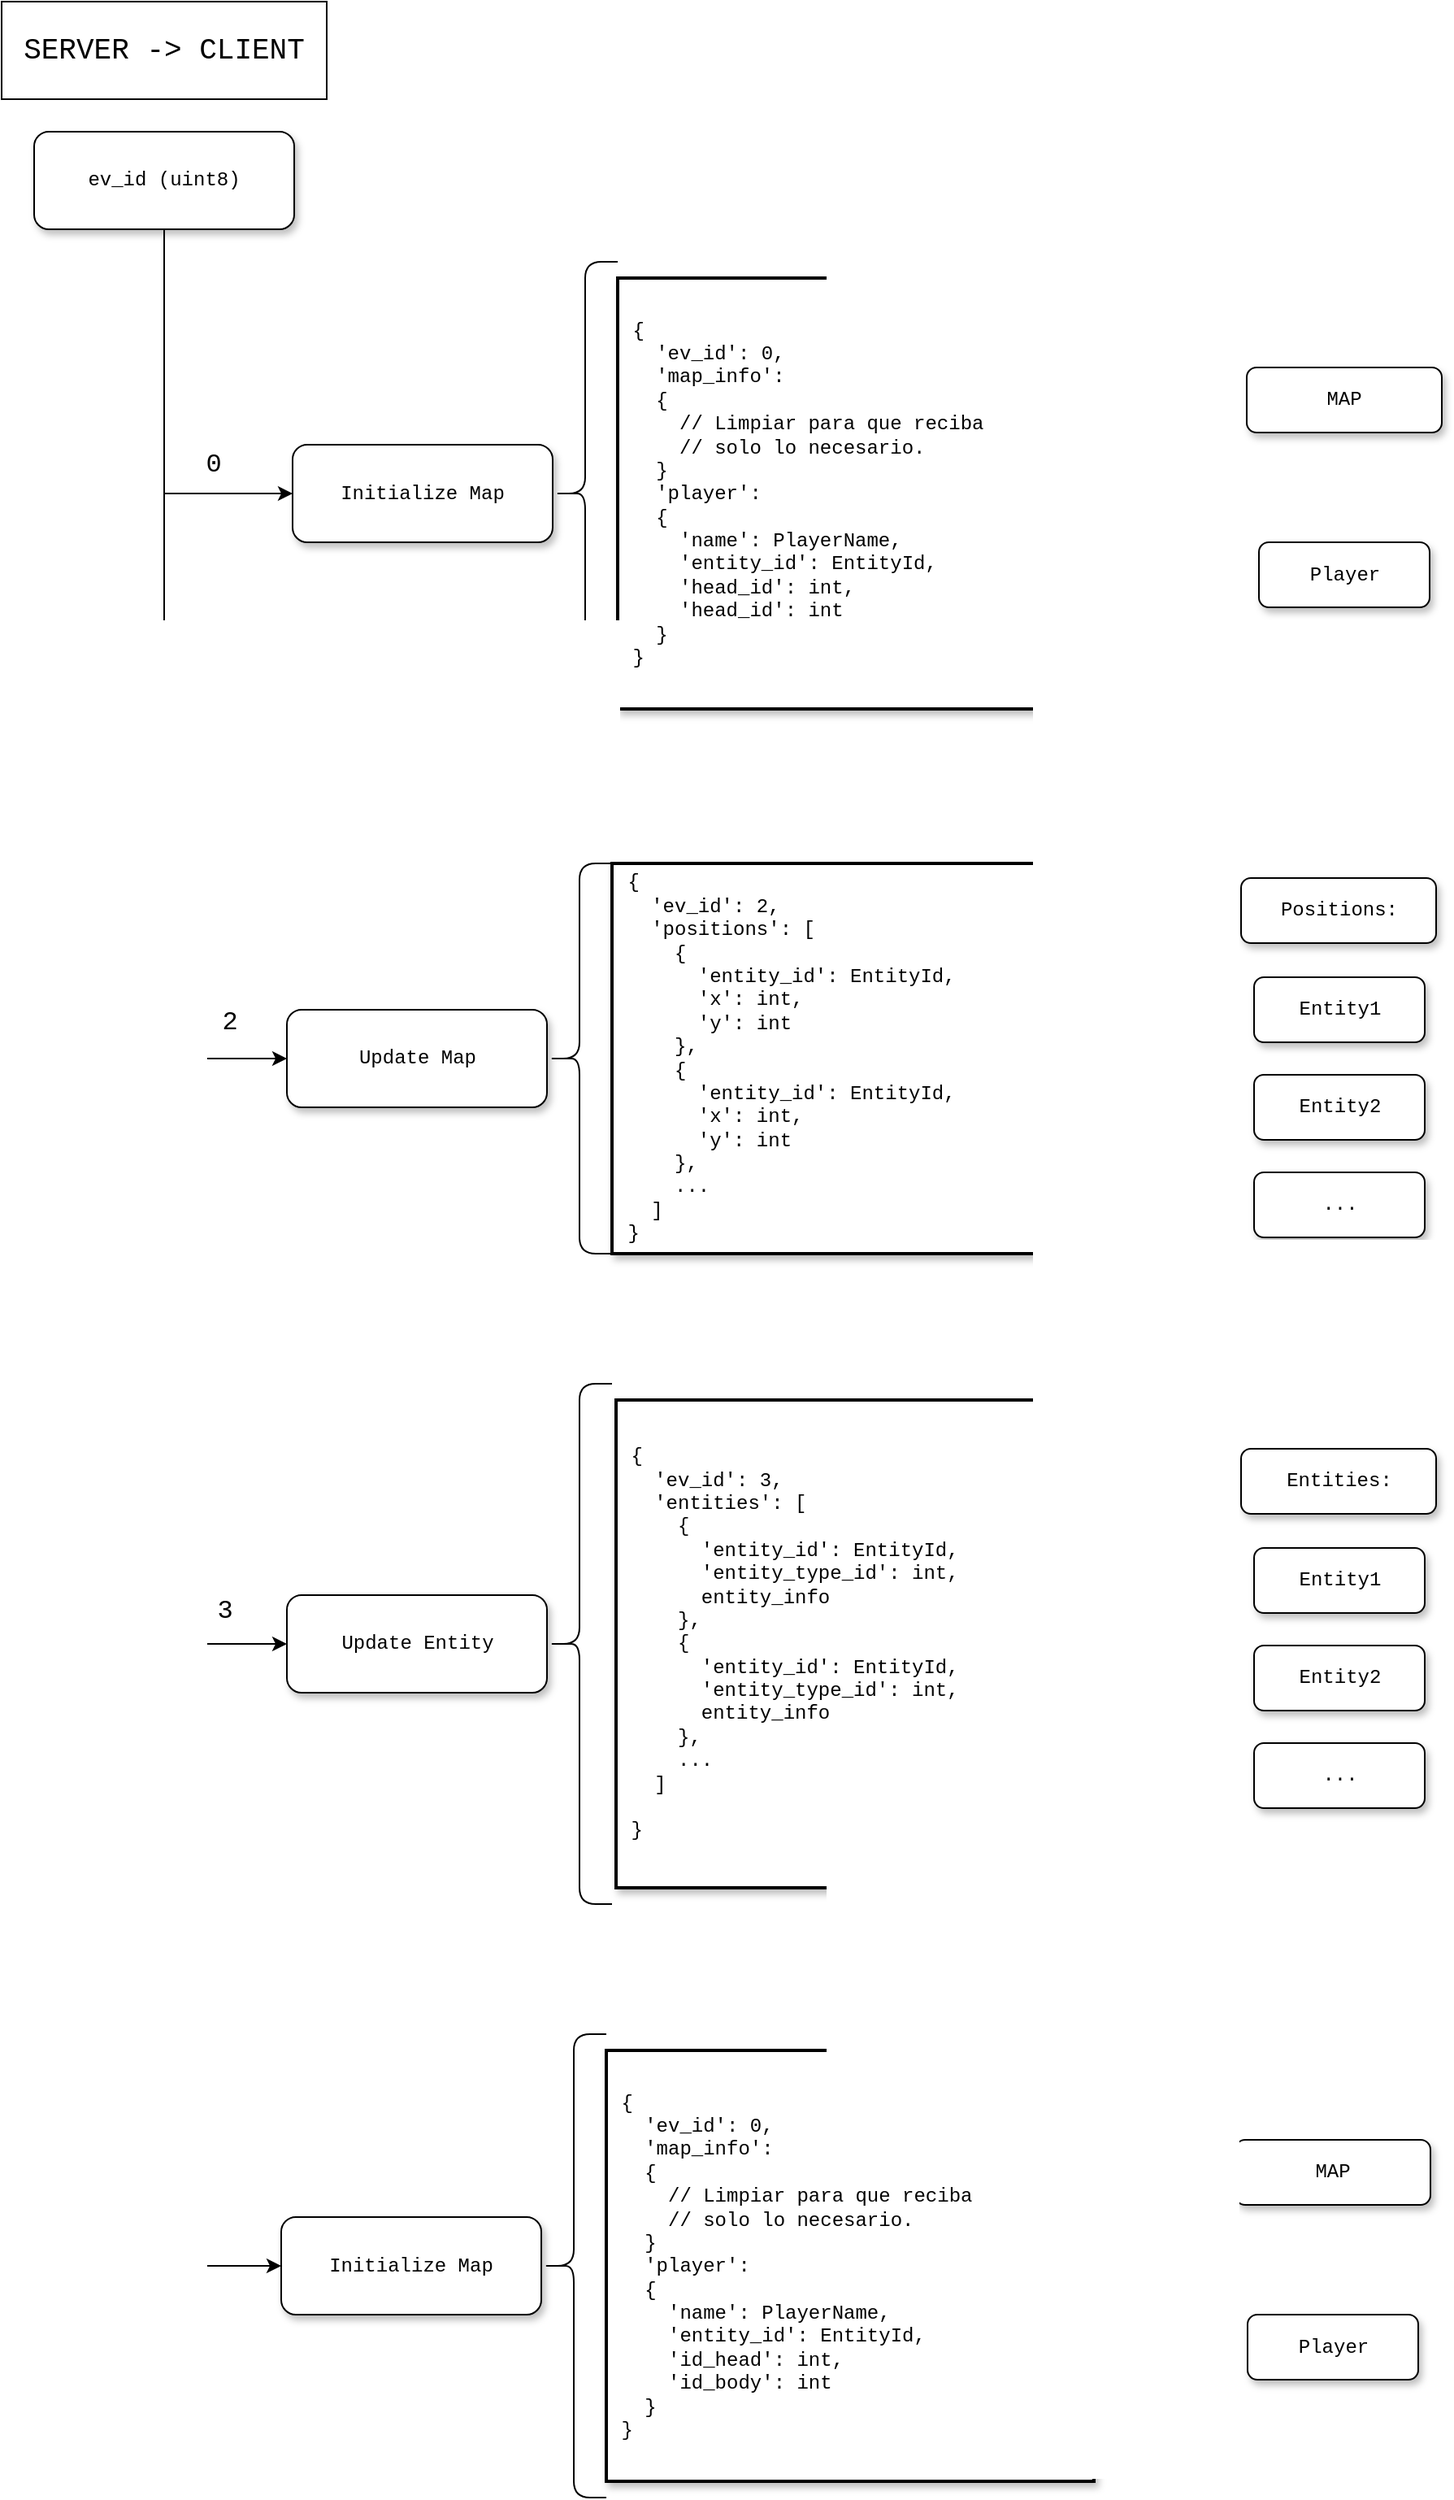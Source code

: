 <mxfile compressed="false" version="13.3.0" type="device" pages="3">
  <diagram name="Server -&gt; Client json" id="10a91c8b-09ff-31b1-d368-03940ed4cc9e">
    <mxGraphModel dx="1832" dy="830" grid="1" gridSize="10" guides="1" tooltips="1" connect="1" arrows="1" fold="1" page="0" pageScale="1" pageWidth="1100" pageHeight="850" background="#ffffff" math="0" shadow="0">
      <root>
        <mxCell id="0" />
        <mxCell id="1" parent="0" />
        <mxCell id="KYtK_DQJ-3bmVetdKUFA-22" value="Positions:" style="whiteSpace=wrap;html=1;rounded=1;shadow=1;labelBackgroundColor=none;strokeWidth=1;fontFamily=Courier New;fontSize=12;align=center;" parent="1" vertex="1">
          <mxGeometry x="782.5" y="559" width="120" height="40" as="geometry" />
        </mxCell>
        <mxCell id="KYtK_DQJ-3bmVetdKUFA-23" value="Entity1" style="whiteSpace=wrap;html=1;rounded=1;shadow=1;labelBackgroundColor=none;strokeWidth=1;fontFamily=Courier New;fontSize=12;align=center;" parent="1" vertex="1">
          <mxGeometry x="790.5" y="620" width="105" height="40" as="geometry" />
        </mxCell>
        <mxCell id="KYtK_DQJ-3bmVetdKUFA-25" value="Entity2" style="whiteSpace=wrap;html=1;rounded=1;shadow=1;labelBackgroundColor=none;strokeWidth=1;fontFamily=Courier New;fontSize=12;align=center;" parent="1" vertex="1">
          <mxGeometry x="790.5" y="680" width="105" height="40" as="geometry" />
        </mxCell>
        <mxCell id="KYtK_DQJ-3bmVetdKUFA-101" value="&amp;nbsp;{&lt;br&gt;&amp;nbsp; &amp;nbsp;&#39;ev_id&#39;: 0,&lt;br&gt;&amp;nbsp; &amp;nbsp;&#39;map_info&#39;: &lt;br&gt;&amp;nbsp; &amp;nbsp;{&lt;br&gt;&amp;nbsp; &amp;nbsp; &amp;nbsp;// Limpiar para que reciba&lt;br&gt;&amp;nbsp; &amp;nbsp; &amp;nbsp;// solo lo necesario.&lt;br&gt;&amp;nbsp; &amp;nbsp;}&lt;br&gt;&amp;nbsp; &amp;nbsp;&#39;player&#39;:&lt;br&gt;&amp;nbsp; &amp;nbsp;{&lt;br&gt;&amp;nbsp; &amp;nbsp; &amp;nbsp;&#39;name&#39;: PlayerName,&lt;div&gt;&amp;nbsp; &amp;nbsp; &amp;nbsp;&#39;entity_id&#39;: EntityId,&lt;/div&gt;&lt;div&gt;&amp;nbsp; &amp;nbsp; &amp;nbsp;&#39;head_id&#39;: int,&lt;br&gt;&lt;/div&gt;&lt;div&gt;&amp;nbsp; &amp;nbsp; &amp;nbsp;&#39;head_id&#39;: int&lt;/div&gt;&amp;nbsp; &amp;nbsp;}&lt;br&gt;&amp;nbsp;}" style="whiteSpace=wrap;html=1;rounded=0;shadow=1;labelBackgroundColor=none;strokeWidth=2;fontFamily=Courier New;fontSize=12;align=left;" parent="1" vertex="1">
          <mxGeometry x="399" y="190" width="300" height="265" as="geometry" />
        </mxCell>
        <mxCell id="KYtK_DQJ-3bmVetdKUFA-3" style="edgeStyle=orthogonalEdgeStyle;rounded=0;orthogonalLoop=1;jettySize=auto;html=1;exitX=0.5;exitY=1;exitDx=0;exitDy=0;entryX=0;entryY=0.5;entryDx=0;entryDy=0;fontFamily=Courier New;fontSize=16;" parent="1" source="62893188c0fa7362-1" target="62893188c0fa7362-3" edge="1">
          <mxGeometry relative="1" as="geometry" />
        </mxCell>
        <mxCell id="KYtK_DQJ-3bmVetdKUFA-4" value="2" style="edgeLabel;html=1;align=center;verticalAlign=middle;resizable=0;points=[];fontSize=16;fontFamily=Courier New;rotation=0;" parent="KYtK_DQJ-3bmVetdKUFA-3" vertex="1" connectable="0">
          <mxGeometry x="0.707" y="2" relative="1" as="geometry">
            <mxPoint x="38" y="-11.76" as="offset" />
          </mxGeometry>
        </mxCell>
        <mxCell id="KYtK_DQJ-3bmVetdKUFA-5" style="edgeStyle=orthogonalEdgeStyle;rounded=0;orthogonalLoop=1;jettySize=auto;html=1;exitX=0.5;exitY=1;exitDx=0;exitDy=0;entryX=0;entryY=0.5;entryDx=0;entryDy=0;fontFamily=Courier New;fontSize=16;" parent="1" source="62893188c0fa7362-1" target="62893188c0fa7362-2" edge="1">
          <mxGeometry relative="1" as="geometry" />
        </mxCell>
        <mxCell id="KYtK_DQJ-3bmVetdKUFA-10" value="0" style="edgeLabel;html=1;align=center;verticalAlign=middle;resizable=0;points=[];fontSize=16;fontFamily=Courier New;" parent="KYtK_DQJ-3bmVetdKUFA-5" vertex="1" connectable="0">
          <mxGeometry x="0.694" y="-2" relative="1" as="geometry">
            <mxPoint x="-12.5" y="-19.5" as="offset" />
          </mxGeometry>
        </mxCell>
        <mxCell id="KYtK_DQJ-3bmVetdKUFA-117" style="edgeStyle=orthogonalEdgeStyle;rounded=0;orthogonalLoop=1;jettySize=auto;html=1;exitX=0.5;exitY=1;exitDx=0;exitDy=0;entryX=0;entryY=0.5;entryDx=0;entryDy=0;fontFamily=Courier New;fontSize=16;" parent="1" source="62893188c0fa7362-1" target="KYtK_DQJ-3bmVetdKUFA-106" edge="1">
          <mxGeometry relative="1" as="geometry" />
        </mxCell>
        <mxCell id="KYtK_DQJ-3bmVetdKUFA-119" value="3" style="edgeLabel;html=1;align=center;verticalAlign=middle;resizable=0;points=[];fontSize=16;fontFamily=Courier New;" parent="KYtK_DQJ-3bmVetdKUFA-117" vertex="1" connectable="0">
          <mxGeometry x="0.949" y="3" relative="1" as="geometry">
            <mxPoint x="-14.59" y="-17.02" as="offset" />
          </mxGeometry>
        </mxCell>
        <mxCell id="ztgEFwi9wh5hzIJzFLKn-1" style="edgeStyle=orthogonalEdgeStyle;rounded=0;orthogonalLoop=1;jettySize=auto;html=1;entryX=0;entryY=0.5;entryDx=0;entryDy=0;" edge="1" parent="1" source="62893188c0fa7362-1" target="ztgEFwi9wh5hzIJzFLKn-3">
          <mxGeometry relative="1" as="geometry">
            <mxPoint x="130" y="1340" as="targetPoint" />
          </mxGeometry>
        </mxCell>
        <mxCell id="62893188c0fa7362-1" value="ev_id (uint8)" style="whiteSpace=wrap;html=1;rounded=1;shadow=1;labelBackgroundColor=none;strokeWidth=1;fontFamily=Courier New;fontSize=12;align=center;" parent="1" vertex="1">
          <mxGeometry x="40" y="100" width="160" height="60" as="geometry" />
        </mxCell>
        <mxCell id="62893188c0fa7362-2" value="&lt;span&gt;Initialize Map&lt;/span&gt;" style="whiteSpace=wrap;html=1;rounded=1;shadow=1;labelBackgroundColor=none;strokeWidth=1;fontFamily=Courier New;fontSize=12;align=center;" parent="1" vertex="1">
          <mxGeometry x="199" y="292.5" width="160" height="60" as="geometry" />
        </mxCell>
        <mxCell id="62893188c0fa7362-3" value="&lt;span&gt;Update Map&lt;/span&gt;" style="whiteSpace=wrap;html=1;rounded=1;shadow=1;labelBackgroundColor=none;strokeWidth=1;fontFamily=Courier New;fontSize=12;align=center;" parent="1" vertex="1">
          <mxGeometry x="195.5" y="640" width="160" height="60" as="geometry" />
        </mxCell>
        <mxCell id="KYtK_DQJ-3bmVetdKUFA-11" value="" style="shape=curlyBracket;whiteSpace=wrap;html=1;rounded=1;fontFamily=Courier New;fontSize=16;rotation=0;" parent="1" vertex="1">
          <mxGeometry x="359" y="180" width="40" height="285" as="geometry" />
        </mxCell>
        <mxCell id="KYtK_DQJ-3bmVetdKUFA-20" value="&lt;span&gt;MAP&lt;/span&gt;" style="whiteSpace=wrap;html=1;rounded=1;shadow=1;labelBackgroundColor=none;strokeWidth=1;fontFamily=Courier New;fontSize=12;align=center;" parent="1" vertex="1">
          <mxGeometry x="786" y="245" width="120" height="40" as="geometry" />
        </mxCell>
        <mxCell id="KYtK_DQJ-3bmVetdKUFA-26" value="..." style="whiteSpace=wrap;html=1;rounded=1;shadow=1;labelBackgroundColor=none;strokeWidth=1;fontFamily=Courier New;fontSize=12;align=center;" parent="1" vertex="1">
          <mxGeometry x="790.5" y="740" width="105" height="40" as="geometry" />
        </mxCell>
        <mxCell id="KYtK_DQJ-3bmVetdKUFA-50" value="&lt;font style=&quot;font-size: 18px&quot;&gt;SERVER -&amp;gt; CLIENT&lt;/font&gt;" style="rounded=0;whiteSpace=wrap;html=1;fontFamily=Courier New;fontSize=16;align=center;" parent="1" vertex="1">
          <mxGeometry x="20" y="20" width="200" height="60" as="geometry" />
        </mxCell>
        <mxCell id="KYtK_DQJ-3bmVetdKUFA-52" value="" style="shape=curlyBracket;whiteSpace=wrap;html=1;rounded=1;fontFamily=Courier New;fontSize=16;rotation=0;" parent="1" vertex="1">
          <mxGeometry x="355.5" y="550" width="40" height="240" as="geometry" />
        </mxCell>
        <mxCell id="KYtK_DQJ-3bmVetdKUFA-106" value="&lt;span&gt;Update Entity&lt;/span&gt;" style="whiteSpace=wrap;html=1;rounded=1;shadow=1;labelBackgroundColor=none;strokeWidth=1;fontFamily=Courier New;fontSize=12;align=center;" parent="1" vertex="1">
          <mxGeometry x="195.5" y="1000" width="160" height="60" as="geometry" />
        </mxCell>
        <mxCell id="KYtK_DQJ-3bmVetdKUFA-107" value="" style="shape=curlyBracket;whiteSpace=wrap;html=1;rounded=1;fontFamily=Courier New;fontSize=16;rotation=0;" parent="1" vertex="1">
          <mxGeometry x="355.5" y="870" width="40" height="320" as="geometry" />
        </mxCell>
        <mxCell id="seSkTMLVDcw1oMtLU19R-11" value="Player" style="whiteSpace=wrap;html=1;rounded=1;shadow=1;labelBackgroundColor=none;strokeWidth=1;fontFamily=Courier New;fontSize=12;align=center;" parent="1" vertex="1">
          <mxGeometry x="793.5" y="352.5" width="105" height="40" as="geometry" />
        </mxCell>
        <mxCell id="seSkTMLVDcw1oMtLU19R-18" value="&amp;nbsp;{&lt;br&gt;&amp;nbsp; &amp;nbsp;&#39;ev_id&#39;: 2,&lt;br&gt;&amp;nbsp; &amp;nbsp;&#39;positions&#39;: [&lt;br&gt;&amp;nbsp; &amp;nbsp; &amp;nbsp;{&lt;br&gt;&amp;nbsp; &amp;nbsp; &amp;nbsp; &amp;nbsp;&#39;entity_id&#39;: EntityId,&lt;br&gt;&amp;nbsp; &amp;nbsp; &amp;nbsp; &amp;nbsp;&#39;x&#39;: int,&lt;br&gt;&amp;nbsp; &amp;nbsp; &amp;nbsp; &amp;nbsp;&#39;y&#39;: int&lt;br&gt;&amp;nbsp; &amp;nbsp; &amp;nbsp;},&lt;br&gt;&amp;nbsp; &amp;nbsp; &amp;nbsp;{&lt;br&gt;&amp;nbsp; &amp;nbsp; &amp;nbsp; &amp;nbsp;&#39;entity_id&#39;: EntityId,&lt;br&gt;&amp;nbsp; &amp;nbsp; &amp;nbsp; &amp;nbsp;&#39;x&#39;: int,&lt;br&gt;&amp;nbsp; &amp;nbsp; &amp;nbsp; &amp;nbsp;&#39;y&#39;: int&lt;br&gt;&amp;nbsp; &amp;nbsp; &amp;nbsp;},&lt;br&gt;&amp;nbsp; &amp;nbsp; &amp;nbsp;...&lt;br&gt;&amp;nbsp; &amp;nbsp;]&lt;br&gt;&amp;nbsp;}" style="whiteSpace=wrap;html=1;rounded=0;shadow=1;labelBackgroundColor=none;strokeWidth=2;fontFamily=Courier New;fontSize=12;align=left;" parent="1" vertex="1">
          <mxGeometry x="395.5" y="550" width="300" height="240" as="geometry" />
        </mxCell>
        <mxCell id="seSkTMLVDcw1oMtLU19R-22" value="&amp;nbsp;{&lt;br&gt;&amp;nbsp; &amp;nbsp;&#39;ev_id&#39;: 3,&lt;br&gt;&amp;nbsp; &amp;nbsp;&#39;entities&#39;: [&lt;br&gt;&amp;nbsp; &amp;nbsp; &amp;nbsp;{&lt;br&gt;&amp;nbsp; &amp;nbsp; &amp;nbsp; &amp;nbsp;&#39;entity_id&#39;: EntityId,&lt;br&gt;&amp;nbsp; &amp;nbsp; &amp;nbsp; &amp;nbsp;&#39;entity_type_id&#39;: int,&lt;br&gt;&amp;nbsp; &amp;nbsp; &amp;nbsp; &amp;nbsp;entity_info&lt;br&gt;&amp;nbsp; &amp;nbsp; &amp;nbsp;},&lt;br&gt;&amp;nbsp; &amp;nbsp; &amp;nbsp;{&lt;br&gt;&amp;nbsp; &amp;nbsp; &amp;nbsp; &amp;nbsp;&#39;entity_id&#39;: EntityId,&lt;br&gt;&amp;nbsp; &amp;nbsp; &amp;nbsp; &amp;nbsp;&#39;entity_type_id&#39;: int,&lt;br&gt;&amp;nbsp; &amp;nbsp; &amp;nbsp; &amp;nbsp;entity_info&lt;br&gt;&amp;nbsp; &amp;nbsp; &amp;nbsp;},&lt;br&gt;&amp;nbsp; &amp;nbsp; &amp;nbsp;...&lt;br&gt;&amp;nbsp; &amp;nbsp;]&lt;br&gt;&amp;nbsp;&lt;br&gt;&amp;nbsp;}" style="whiteSpace=wrap;html=1;rounded=0;shadow=1;labelBackgroundColor=none;strokeWidth=2;fontFamily=Courier New;fontSize=12;align=left;" parent="1" vertex="1">
          <mxGeometry x="398" y="880" width="300" height="300" as="geometry" />
        </mxCell>
        <mxCell id="seSkTMLVDcw1oMtLU19R-24" value="Entities:" style="whiteSpace=wrap;html=1;rounded=1;shadow=1;labelBackgroundColor=none;strokeWidth=1;fontFamily=Courier New;fontSize=12;align=center;" parent="1" vertex="1">
          <mxGeometry x="782.5" y="910" width="120" height="40" as="geometry" />
        </mxCell>
        <mxCell id="seSkTMLVDcw1oMtLU19R-25" value="Entity1" style="whiteSpace=wrap;html=1;rounded=1;shadow=1;labelBackgroundColor=none;strokeWidth=1;fontFamily=Courier New;fontSize=12;align=center;" parent="1" vertex="1">
          <mxGeometry x="790.5" y="971" width="105" height="40" as="geometry" />
        </mxCell>
        <mxCell id="seSkTMLVDcw1oMtLU19R-26" value="Entity2" style="whiteSpace=wrap;html=1;rounded=1;shadow=1;labelBackgroundColor=none;strokeWidth=1;fontFamily=Courier New;fontSize=12;align=center;" parent="1" vertex="1">
          <mxGeometry x="790.5" y="1031" width="105" height="40" as="geometry" />
        </mxCell>
        <mxCell id="seSkTMLVDcw1oMtLU19R-27" value="..." style="whiteSpace=wrap;html=1;rounded=1;shadow=1;labelBackgroundColor=none;strokeWidth=1;fontFamily=Courier New;fontSize=12;align=center;" parent="1" vertex="1">
          <mxGeometry x="790.5" y="1091" width="105" height="40" as="geometry" />
        </mxCell>
        <mxCell id="ztgEFwi9wh5hzIJzFLKn-2" value="&amp;nbsp;{&lt;br&gt;&amp;nbsp; &amp;nbsp;&#39;ev_id&#39;: 0,&lt;br&gt;&amp;nbsp; &amp;nbsp;&#39;map_info&#39;: &lt;br&gt;&amp;nbsp; &amp;nbsp;{&lt;br&gt;&amp;nbsp; &amp;nbsp; &amp;nbsp;// Limpiar para que reciba&lt;br&gt;&amp;nbsp; &amp;nbsp; &amp;nbsp;// solo lo necesario.&lt;br&gt;&amp;nbsp; &amp;nbsp;}&lt;br&gt;&amp;nbsp; &amp;nbsp;&#39;player&#39;:&lt;br&gt;&amp;nbsp; &amp;nbsp;{&lt;br&gt;&amp;nbsp; &amp;nbsp; &amp;nbsp;&#39;name&#39;: PlayerName,&lt;div&gt;&amp;nbsp; &amp;nbsp; &amp;nbsp;&#39;entity_id&#39;: EntityId,&lt;/div&gt;&lt;div&gt;&amp;nbsp; &amp;nbsp; &amp;nbsp;&#39;id_head&#39;: int,&lt;br&gt;&lt;/div&gt;&lt;div&gt;&amp;nbsp; &amp;nbsp; &amp;nbsp;&#39;id_body&#39;: int&lt;/div&gt;&amp;nbsp; &amp;nbsp;}&lt;br&gt;&amp;nbsp;}" style="whiteSpace=wrap;html=1;rounded=0;shadow=1;labelBackgroundColor=none;strokeWidth=2;fontFamily=Courier New;fontSize=12;align=left;" vertex="1" parent="1">
          <mxGeometry x="392" y="1280" width="300" height="265" as="geometry" />
        </mxCell>
        <mxCell id="ztgEFwi9wh5hzIJzFLKn-3" value="&lt;span&gt;Initialize Map&lt;/span&gt;" style="whiteSpace=wrap;html=1;rounded=1;shadow=1;labelBackgroundColor=none;strokeWidth=1;fontFamily=Courier New;fontSize=12;align=center;" vertex="1" parent="1">
          <mxGeometry x="192" y="1382.5" width="160" height="60" as="geometry" />
        </mxCell>
        <mxCell id="ztgEFwi9wh5hzIJzFLKn-4" value="" style="shape=curlyBracket;whiteSpace=wrap;html=1;rounded=1;fontFamily=Courier New;fontSize=16;rotation=0;" vertex="1" parent="1">
          <mxGeometry x="352" y="1270" width="40" height="285" as="geometry" />
        </mxCell>
        <mxCell id="ztgEFwi9wh5hzIJzFLKn-5" value="&lt;span&gt;MAP&lt;/span&gt;" style="whiteSpace=wrap;html=1;rounded=1;shadow=1;labelBackgroundColor=none;strokeWidth=1;fontFamily=Courier New;fontSize=12;align=center;" vertex="1" parent="1">
          <mxGeometry x="779" y="1335" width="120" height="40" as="geometry" />
        </mxCell>
        <mxCell id="ztgEFwi9wh5hzIJzFLKn-6" value="Player" style="whiteSpace=wrap;html=1;rounded=1;shadow=1;labelBackgroundColor=none;strokeWidth=1;fontFamily=Courier New;fontSize=12;align=center;" vertex="1" parent="1">
          <mxGeometry x="786.5" y="1442.5" width="105" height="40" as="geometry" />
        </mxCell>
      </root>
    </mxGraphModel>
  </diagram>
  <diagram id="DuVVOKHTS6CnTLzgB9to" name="Client -&gt; Server json">
    <mxGraphModel dx="1355" dy="976" grid="1" gridSize="10" guides="1" tooltips="1" connect="1" arrows="1" fold="1" page="0" pageScale="1" pageWidth="850" pageHeight="1100" background="none" math="0" shadow="0">
      <root>
        <mxCell id="_s7IfOFS6uS4sjVXHc8J-0" />
        <mxCell id="_s7IfOFS6uS4sjVXHc8J-1" parent="_s7IfOFS6uS4sjVXHc8J-0" />
        <mxCell id="8rJWjVu2OszqLLAVaxLL-0" value="{ &lt;br&gt;&amp;nbsp; &#39;ev_id&#39; : 4,&lt;br&gt;&amp;nbsp; &#39;cmd&#39; : string&lt;br&gt;}" style="whiteSpace=wrap;html=1;rounded=0;shadow=1;labelBackgroundColor=none;strokeWidth=2;fontFamily=Courier New;fontSize=12;align=left;" parent="_s7IfOFS6uS4sjVXHc8J-1" vertex="1">
          <mxGeometry x="1280" y="615" width="370" height="75" as="geometry" />
        </mxCell>
        <mxCell id="8rJWjVu2OszqLLAVaxLL-1" value="{ &lt;br&gt;&amp;nbsp; &#39;ev_id&#39; : 0,&lt;br&gt;&amp;nbsp; &#39;name&#39; : &quot;Hello World!&quot;,&lt;br&gt;&amp;nbsp; &#39;passwd&#39; : &quot;Nope&quot;&lt;br&gt;}" style="whiteSpace=wrap;html=1;rounded=0;shadow=1;labelBackgroundColor=none;strokeWidth=2;fontFamily=Courier New;fontSize=12;align=left;" parent="_s7IfOFS6uS4sjVXHc8J-1" vertex="1">
          <mxGeometry x="1280" y="270" width="370" height="85" as="geometry" />
        </mxCell>
        <mxCell id="8rJWjVu2OszqLLAVaxLL-2" style="edgeStyle=orthogonalEdgeStyle;rounded=0;orthogonalLoop=1;jettySize=auto;html=1;exitX=0.5;exitY=1;exitDx=0;exitDy=0;entryX=0;entryY=0.5;entryDx=0;entryDy=0;fontFamily=Courier New;fontSize=16;" parent="_s7IfOFS6uS4sjVXHc8J-1" source="8rJWjVu2OszqLLAVaxLL-6" target="8rJWjVu2OszqLLAVaxLL-8" edge="1">
          <mxGeometry relative="1" as="geometry" />
        </mxCell>
        <mxCell id="8rJWjVu2OszqLLAVaxLL-3" value="1" style="edgeLabel;html=1;align=center;verticalAlign=middle;resizable=0;points=[];fontSize=16;fontFamily=Courier New;" parent="8rJWjVu2OszqLLAVaxLL-2" vertex="1" connectable="0">
          <mxGeometry x="0.707" y="2" relative="1" as="geometry">
            <mxPoint x="38" y="-18.57" as="offset" />
          </mxGeometry>
        </mxCell>
        <mxCell id="8rJWjVu2OszqLLAVaxLL-4" style="edgeStyle=orthogonalEdgeStyle;rounded=0;orthogonalLoop=1;jettySize=auto;html=1;exitX=0.5;exitY=1;exitDx=0;exitDy=0;entryX=0;entryY=0.5;entryDx=0;entryDy=0;fontFamily=Courier New;fontSize=16;" parent="_s7IfOFS6uS4sjVXHc8J-1" source="8rJWjVu2OszqLLAVaxLL-6" target="8rJWjVu2OszqLLAVaxLL-7" edge="1">
          <mxGeometry relative="1" as="geometry" />
        </mxCell>
        <mxCell id="8rJWjVu2OszqLLAVaxLL-5" value="0" style="edgeLabel;html=1;align=center;verticalAlign=middle;resizable=0;points=[];fontSize=16;fontFamily=Courier New;" parent="8rJWjVu2OszqLLAVaxLL-4" vertex="1" connectable="0">
          <mxGeometry x="0.694" y="-2" relative="1" as="geometry">
            <mxPoint x="-4" y="-19.53" as="offset" />
          </mxGeometry>
        </mxCell>
        <mxCell id="8rJWjVu2OszqLLAVaxLL-6" value="ev_id (uint8)" style="whiteSpace=wrap;html=1;rounded=1;shadow=1;labelBackgroundColor=none;strokeWidth=1;fontFamily=Courier New;fontSize=12;align=center;" parent="_s7IfOFS6uS4sjVXHc8J-1" vertex="1">
          <mxGeometry x="915" y="110" width="170" height="60" as="geometry" />
        </mxCell>
        <mxCell id="8rJWjVu2OszqLLAVaxLL-7" value="&lt;span&gt;Connect&lt;/span&gt;" style="whiteSpace=wrap;html=1;rounded=1;shadow=1;labelBackgroundColor=none;strokeWidth=1;fontFamily=Courier New;fontSize=12;align=center;" parent="_s7IfOFS6uS4sjVXHc8J-1" vertex="1">
          <mxGeometry x="1080" y="282.5" width="160" height="60" as="geometry" />
        </mxCell>
        <mxCell id="8rJWjVu2OszqLLAVaxLL-8" value="Command" style="whiteSpace=wrap;html=1;rounded=1;shadow=1;labelBackgroundColor=none;strokeWidth=1;fontFamily=Courier New;fontSize=12;align=center;" parent="_s7IfOFS6uS4sjVXHc8J-1" vertex="1">
          <mxGeometry x="1080" y="620" width="160" height="60" as="geometry" />
        </mxCell>
        <mxCell id="8rJWjVu2OszqLLAVaxLL-9" value="" style="shape=curlyBracket;whiteSpace=wrap;html=1;rounded=1;fontFamily=Courier New;fontSize=16;rotation=0;" parent="_s7IfOFS6uS4sjVXHc8J-1" vertex="1">
          <mxGeometry x="1240" y="260" width="40" height="105" as="geometry" />
        </mxCell>
        <mxCell id="8rJWjVu2OszqLLAVaxLL-13" value="&lt;span style=&quot;font-size: 18px&quot;&gt;CLIENT -&amp;gt; SERVER&lt;/span&gt;" style="rounded=0;whiteSpace=wrap;html=1;fontFamily=Courier New;fontSize=16;align=center;" parent="_s7IfOFS6uS4sjVXHc8J-1" vertex="1">
          <mxGeometry x="900" y="30" width="200" height="60" as="geometry" />
        </mxCell>
        <mxCell id="8rJWjVu2OszqLLAVaxLL-14" value="" style="shape=curlyBracket;whiteSpace=wrap;html=1;rounded=1;fontFamily=Courier New;fontSize=16;rotation=0;" parent="_s7IfOFS6uS4sjVXHc8J-1" vertex="1">
          <mxGeometry x="1240" y="610" width="40" height="85" as="geometry" />
        </mxCell>
        <mxCell id="8rJWjVu2OszqLLAVaxLL-15" style="edgeStyle=orthogonalEdgeStyle;rounded=0;orthogonalLoop=1;jettySize=auto;html=1;exitX=1;exitY=0.5;exitDx=0;exitDy=0;entryX=0;entryY=0.5;entryDx=0;entryDy=0;fontFamily=Courier New;fontSize=16;" parent="_s7IfOFS6uS4sjVXHc8J-1" source="8rJWjVu2OszqLLAVaxLL-16" edge="1">
          <mxGeometry relative="1" as="geometry">
            <mxPoint x="1445" y="652.5" as="targetPoint" />
          </mxGeometry>
        </mxCell>
        <mxCell id="9_mrCvzZk_hu6NLlaEXw-0" value="{ &lt;br&gt;&amp;nbsp; &#39;ev_id&#39; : 2,&lt;br&gt;&amp;nbsp; &#39;action&#39; : START,&lt;br&gt;&amp;nbsp; &#39;direction&#39; : UP&lt;br&gt;}" style="whiteSpace=wrap;html=1;rounded=0;shadow=1;labelBackgroundColor=none;strokeWidth=2;fontFamily=Courier New;fontSize=12;align=left;" parent="_s7IfOFS6uS4sjVXHc8J-1" vertex="1">
          <mxGeometry x="1280" y="950" width="370" height="85" as="geometry" />
        </mxCell>
        <mxCell id="9_mrCvzZk_hu6NLlaEXw-1" value="2" style="edgeLabel;html=1;align=center;verticalAlign=middle;resizable=0;points=[];fontSize=16;fontFamily=Courier New;" parent="_s7IfOFS6uS4sjVXHc8J-1" vertex="1" connectable="0">
          <mxGeometry x="1050" y="979.997" as="geometry">
            <mxPoint x="-12" y="-6" as="offset" />
          </mxGeometry>
        </mxCell>
        <mxCell id="9_mrCvzZk_hu6NLlaEXw-2" value="Move" style="whiteSpace=wrap;html=1;rounded=1;shadow=1;labelBackgroundColor=none;strokeWidth=1;fontFamily=Courier New;fontSize=12;align=center;" parent="_s7IfOFS6uS4sjVXHc8J-1" vertex="1">
          <mxGeometry x="1080" y="960" width="160" height="60" as="geometry" />
        </mxCell>
        <mxCell id="9_mrCvzZk_hu6NLlaEXw-3" value="" style="shape=curlyBracket;whiteSpace=wrap;html=1;rounded=1;fontFamily=Courier New;fontSize=16;rotation=0;" parent="_s7IfOFS6uS4sjVXHc8J-1" vertex="1">
          <mxGeometry x="1240" y="940" width="40" height="105" as="geometry" />
        </mxCell>
        <mxCell id="9_mrCvzZk_hu6NLlaEXw-4" style="edgeStyle=orthogonalEdgeStyle;rounded=0;orthogonalLoop=1;jettySize=auto;html=1;exitX=1;exitY=0.5;exitDx=0;exitDy=0;entryX=0;entryY=0.5;entryDx=0;entryDy=0;fontFamily=Courier New;fontSize=16;" parent="_s7IfOFS6uS4sjVXHc8J-1" source="9_mrCvzZk_hu6NLlaEXw-5" edge="1">
          <mxGeometry relative="1" as="geometry">
            <mxPoint x="1445" y="992.5" as="targetPoint" />
          </mxGeometry>
        </mxCell>
        <mxCell id="9_mrCvzZk_hu6NLlaEXw-7" style="edgeStyle=orthogonalEdgeStyle;rounded=0;orthogonalLoop=1;jettySize=auto;html=1;exitX=0.5;exitY=1;exitDx=0;exitDy=0;entryX=0;entryY=0.5;entryDx=0;entryDy=0;fontFamily=Courier New;fontSize=16;" parent="_s7IfOFS6uS4sjVXHc8J-1" source="8rJWjVu2OszqLLAVaxLL-6" target="9_mrCvzZk_hu6NLlaEXw-2" edge="1">
          <mxGeometry relative="1" as="geometry">
            <mxPoint x="1010" y="180" as="sourcePoint" />
            <mxPoint x="1090" y="660" as="targetPoint" />
            <Array as="points">
              <mxPoint x="1000" y="990" />
            </Array>
          </mxGeometry>
        </mxCell>
      </root>
    </mxGraphModel>
  </diagram>
  <diagram id="oRo_z_dw-nL0XvEMk9dy" name="Network flow ">
    
    <mxGraphModel dx="2280" dy="8" grid="1" gridSize="10" guides="1" tooltips="1" connect="1" arrows="1" fold="1" page="0" pageScale="1" pageWidth="850" pageHeight="1100" background="#ffffff" math="0" shadow="0">
      
      <root>
        
        <mxCell id="OZjUQ0gGfMh4LwKYj09D-0" />
        
        <mxCell id="OZjUQ0gGfMh4LwKYj09D-1" parent="OZjUQ0gGfMh4LwKYj09D-0" />
        
        <mxCell id="OZjUQ0gGfMh4LwKYj09D-16" value="" style="ellipse;shape=umlControl;whiteSpace=wrap;html=1;strokeColor=#000000;fillColor=#ffffff;fontFamily=Courier New;" vertex="1" parent="OZjUQ0gGfMh4LwKYj09D-1">
          
          <mxGeometry x="1285" y="1802" width="120" height="138" as="geometry" />
          
        </mxCell>
        
        <mxCell id="OZjUQ0gGfMh4LwKYj09D-17" value="" style="ellipse;shape=umlControl;whiteSpace=wrap;html=1;strokeColor=#000000;fillColor=#ffffff;fontFamily=Courier New;" vertex="1" parent="OZjUQ0gGfMh4LwKYj09D-1">
          
          <mxGeometry x="1275" y="1822" width="120" height="138" as="geometry" />
          
        </mxCell>
        
        <mxCell id="mMupcujavIfd1Qa72NL4-7" style="edgeStyle=orthogonalEdgeStyle;rounded=0;comic=0;orthogonalLoop=1;jettySize=auto;html=1;entryX=0.563;entryY=0.13;entryDx=0;entryDy=0;entryPerimeter=0;startArrow=none;startFill=0;endArrow=classic;endFill=1;strokeWidth=1;fontFamily=Courier New;" edge="1" parent="OZjUQ0gGfMh4LwKYj09D-1" source="mMupcujavIfd1Qa72NL4-4" target="OZjUQ0gGfMh4LwKYj09D-16">
          
          <mxGeometry relative="1" as="geometry" />
          
        </mxCell>
        
        <mxCell id="mMupcujavIfd1Qa72NL4-6" style="edgeStyle=orthogonalEdgeStyle;rounded=0;comic=0;orthogonalLoop=1;jettySize=auto;html=1;entryX=0.567;entryY=0.13;entryDx=0;entryDy=0;entryPerimeter=0;startArrow=none;startFill=0;endArrow=classic;endFill=1;strokeWidth=1;fontFamily=Courier New;" edge="1" parent="OZjUQ0gGfMh4LwKYj09D-1" source="mMupcujavIfd1Qa72NL4-3" target="OZjUQ0gGfMh4LwKYj09D-17">
          
          <mxGeometry relative="1" as="geometry">
            
            <Array as="points">
              
              <mxPoint x="1343" y="1795" />
              
            </Array>
            
          </mxGeometry>
          
        </mxCell>
        
        <mxCell id="mMupcujavIfd1Qa72NL4-4" value="" style="rounded=0;whiteSpace=wrap;html=1;strokeColor=#000000;strokeWidth=1;fillColor=#ffffff;fontFamily=Courier New;" vertex="1" parent="OZjUQ0gGfMh4LwKYj09D-1">
          
          <mxGeometry x="1272.5" y="1660" width="160" height="80" as="geometry" />
          
        </mxCell>
        
        <mxCell id="mMupcujavIfd1Qa72NL4-3" value="" style="rounded=0;whiteSpace=wrap;html=1;strokeColor=#000000;strokeWidth=1;fillColor=#ffffff;fontFamily=Courier New;" vertex="1" parent="OZjUQ0gGfMh4LwKYj09D-1">
          
          <mxGeometry x="1262.5" y="1671" width="160" height="80" as="geometry" />
          
        </mxCell>
        
        <mxCell id="mMupcujavIfd1Qa72NL4-2" value="SocketManager" style="rounded=0;whiteSpace=wrap;html=1;strokeColor=#000000;strokeWidth=1;fillColor=#ffffff;fontFamily=Courier New;" vertex="1" parent="OZjUQ0gGfMh4LwKYj09D-1">
          
          <mxGeometry x="1250" y="1680" width="160" height="80" as="geometry" />
          
        </mxCell>
        
        <mxCell id="OZjUQ0gGfMh4LwKYj09D-2" value="" style="rounded=0;whiteSpace=wrap;html=1;fillColor=none;strokeColor=#FF8000;strokeWidth=3;" vertex="1" parent="OZjUQ0gGfMh4LwKYj09D-1">
          
          <mxGeometry x="1230" y="1280" width="1080" height="720" as="geometry" />
          
        </mxCell>
        
        <mxCell id="OZjUQ0gGfMh4LwKYj09D-3" value="" style="rounded=0;whiteSpace=wrap;html=1;fillColor=none;strokeColor=#000000;strokeWidth=2;" vertex="1" parent="OZjUQ0gGfMh4LwKYj09D-1">
          
          <mxGeometry x="1710" y="1320" width="560" height="640" as="geometry" />
          
        </mxCell>
        
        <mxCell id="OZjUQ0gGfMh4LwKYj09D-4" value="" style="ellipse;shape=umlControl;whiteSpace=wrap;html=1;strokeColor=#000000;fillColor=#ffffff;fontFamily=Courier New;perimeterSpacing=1;" vertex="1" parent="OZjUQ0gGfMh4LwKYj09D-1">
          
          <mxGeometry x="1780" y="1330" width="115" height="128" as="geometry" />
          
        </mxCell>
        
        <mxCell id="OZjUQ0gGfMh4LwKYj09D-5" value="" style="ellipse;shape=umlControl;whiteSpace=wrap;html=1;strokeColor=#000000;fillColor=#ffffff;fontFamily=Courier New;perimeterSpacing=1;" vertex="1" parent="OZjUQ0gGfMh4LwKYj09D-1">
          
          <mxGeometry x="1765" y="1350" width="115" height="127" as="geometry" />
          
        </mxCell>
        
        <mxCell id="OZjUQ0gGfMh4LwKYj09D-6" value="" style="ellipse;shape=umlControl;whiteSpace=wrap;html=1;strokeColor=#000000;fillColor=#ffffff;fontFamily=Courier New;" vertex="1" parent="OZjUQ0gGfMh4LwKYj09D-1">
          
          <mxGeometry x="1280" y="1302" width="120" height="118" as="geometry" />
          
        </mxCell>
        
        <mxCell id="OZjUQ0gGfMh4LwKYj09D-7" value="" style="ellipse;shape=umlControl;whiteSpace=wrap;html=1;strokeColor=#000000;fillColor=#ffffff;fontFamily=Courier New;" vertex="1" parent="OZjUQ0gGfMh4LwKYj09D-1">
          
          <mxGeometry x="1270" y="1312" width="120" height="138" as="geometry" />
          
        </mxCell>
        
        <mxCell id="OZjUQ0gGfMh4LwKYj09D-8" value="" style="rounded=0;whiteSpace=wrap;html=1;fillColor=none;strokeColor=#007FFF;strokeWidth=3;" vertex="1" parent="OZjUQ0gGfMh4LwKYj09D-1">
          
          <mxGeometry x="220" y="1280" width="880" height="720" as="geometry" />
          
        </mxCell>
        
        <mxCell id="OZjUQ0gGfMh4LwKYj09D-9" value="SocketSender" style="ellipse;shape=umlControl;whiteSpace=wrap;html=1;strokeColor=#000000;fillColor=#ffffff;fontFamily=Courier New;perimeterSpacing=1;" vertex="1" parent="OZjUQ0gGfMh4LwKYj09D-1">
          
          <mxGeometry x="940" y="1330" width="120" height="140" as="geometry" />
          
        </mxCell>
        
        <mxCell id="OZjUQ0gGfMh4LwKYj09D-10" style="edgeStyle=orthogonalEdgeStyle;rounded=0;orthogonalLoop=1;jettySize=auto;html=1;entryX=1.029;entryY=0.558;entryDx=0;entryDy=0;entryPerimeter=0;startArrow=none;startFill=0;endArrow=classic;endFill=1;strokeWidth=1;fontFamily=Courier New;" edge="1" parent="OZjUQ0gGfMh4LwKYj09D-1" source="OZjUQ0gGfMh4LwKYj09D-12" target="OZjUQ0gGfMh4LwKYj09D-34">
          
          <mxGeometry relative="1" as="geometry">
            
            <Array as="points">
              
              <mxPoint x="900" y="1910" />
              
              <mxPoint x="900" y="1880" />
              
            </Array>
            
          </mxGeometry>
          
        </mxCell>
        
        <mxCell id="OZjUQ0gGfMh4LwKYj09D-11" value="handle(Event)" style="edgeLabel;html=1;align=center;verticalAlign=middle;resizable=0;points=[];fontFamily=Courier New;labelBackgroundColor=none;" vertex="1" connectable="0" parent="OZjUQ0gGfMh4LwKYj09D-10">
          
          <mxGeometry x="0.167" relative="1" as="geometry">
            
            <mxPoint x="-8.86" y="-9.18" as="offset" />
            
          </mxGeometry>
          
        </mxCell>
        
        <mxCell id="OZjUQ0gGfMh4LwKYj09D-12" value="SocketReceiver" style="ellipse;shape=umlControl;whiteSpace=wrap;html=1;strokeColor=#000000;fillColor=#ffffff;fontFamily=Courier New;perimeterSpacing=1;" vertex="1" parent="OZjUQ0gGfMh4LwKYj09D-1">
          
          <mxGeometry x="940" y="1840" width="120" height="140" as="geometry" />
          
        </mxCell>
        
        <mxCell id="OZjUQ0gGfMh4LwKYj09D-13" value="" style="endArrow=open;dashed=1;html=1;fontFamily=Courier New;strokeWidth=3;exitX=1.033;exitY=0.534;exitDx=0;exitDy=0;exitPerimeter=0;entryX=0.012;entryY=0.525;entryDx=0;entryDy=0;entryPerimeter=0;endFill=0;" edge="1" parent="OZjUQ0gGfMh4LwKYj09D-1" source="OZjUQ0gGfMh4LwKYj09D-9" target="OZjUQ0gGfMh4LwKYj09D-14">
          
          <mxGeometry width="50" height="50" relative="1" as="geometry">
            
            <mxPoint x="1150" y="1420" as="sourcePoint" />
            
            <mxPoint x="1960" y="1390" as="targetPoint" />
            
          </mxGeometry>
          
        </mxCell>
        
        <mxCell id="OZjUQ0gGfMh4LwKYj09D-14" value="SocketReceiver" style="ellipse;shape=umlControl;whiteSpace=wrap;html=1;strokeColor=#000000;fillColor=#ffffff;fontFamily=Courier New;perimeterSpacing=1;" vertex="1" parent="OZjUQ0gGfMh4LwKYj09D-1">
          
          <mxGeometry x="1260" y="1332" width="120" height="138" as="geometry" />
          
        </mxCell>
        
        <mxCell id="OZjUQ0gGfMh4LwKYj09D-15" value="" style="endArrow=open;dashed=1;html=1;fontFamily=Courier New;strokeWidth=3;endFill=0;exitX=0.002;exitY=0.588;exitDx=0;exitDy=0;exitPerimeter=0;entryX=1.033;entryY=0.588;entryDx=0;entryDy=0;entryPerimeter=0;" edge="1" parent="OZjUQ0gGfMh4LwKYj09D-1" source="OZjUQ0gGfMh4LwKYj09D-18" target="OZjUQ0gGfMh4LwKYj09D-12">
          
          <mxGeometry width="50" height="50" relative="1" as="geometry">
            
            <mxPoint x="1638.88" y="1912.64" as="sourcePoint" />
            
            <mxPoint x="1540.0" y="1910" as="targetPoint" />
            
          </mxGeometry>
          
        </mxCell>
        
        <mxCell id="OZjUQ0gGfMh4LwKYj09D-18" value="SocketSender" style="ellipse;shape=umlControl;whiteSpace=wrap;html=1;strokeColor=#000000;fillColor=#ffffff;fontFamily=Courier New;perimeterSpacing=1;" vertex="1" parent="OZjUQ0gGfMh4LwKYj09D-1">
          
          <mxGeometry x="1265" y="1842" width="120" height="138" as="geometry" />
          
        </mxCell>
        
        <mxCell id="OZjUQ0gGfMh4LwKYj09D-19" value="Dispatcher" style="ellipse;shape=umlControl;whiteSpace=wrap;html=1;strokeColor=#000000;fillColor=#ffffff;fontFamily=Courier New;perimeterSpacing=1;" vertex="1" parent="OZjUQ0gGfMh4LwKYj09D-1">
          
          <mxGeometry x="1445" y="1315" width="115" height="130" as="geometry" />
          
        </mxCell>
        
        <mxCell id="OZjUQ0gGfMh4LwKYj09D-20" value="" style="endArrow=classic;html=1;strokeWidth=1;fontFamily=Courier New;entryX=0.002;entryY=0.541;entryDx=0;entryDy=0;entryPerimeter=0;exitX=1.012;exitY=0.532;exitDx=0;exitDy=0;exitPerimeter=0;" edge="1" parent="OZjUQ0gGfMh4LwKYj09D-1" source="OZjUQ0gGfMh4LwKYj09D-6" target="OZjUQ0gGfMh4LwKYj09D-19">
          
          <mxGeometry width="50" height="50" relative="1" as="geometry">
            
            <mxPoint x="1400" y="1400" as="sourcePoint" />
            
            <mxPoint x="1450" y="1350" as="targetPoint" />
            
          </mxGeometry>
          
        </mxCell>
        
        <mxCell id="OZjUQ0gGfMh4LwKYj09D-21" value="" style="endArrow=classic;html=1;strokeWidth=1;fontFamily=Courier New;exitX=1.014;exitY=0.551;exitDx=0;exitDy=0;exitPerimeter=0;entryX=-0.012;entryY=0.563;entryDx=0;entryDy=0;entryPerimeter=0;" edge="1" parent="OZjUQ0gGfMh4LwKYj09D-1" source="OZjUQ0gGfMh4LwKYj09D-7" target="OZjUQ0gGfMh4LwKYj09D-19">
          
          <mxGeometry width="50" height="50" relative="1" as="geometry">
            
            <mxPoint x="1400" y="1410.006" as="sourcePoint" />
            
            <mxPoint x="1462.804" y="1430.002" as="targetPoint" />
            
          </mxGeometry>
          
        </mxCell>
        
        <mxCell id="OZjUQ0gGfMh4LwKYj09D-22" value="" style="endArrow=classic;html=1;strokeWidth=1;fontFamily=Courier New;exitX=1.004;exitY=0.591;exitDx=0;exitDy=0;exitPerimeter=0;entryX=-0.007;entryY=0.597;entryDx=0;entryDy=0;entryPerimeter=0;" edge="1" parent="OZjUQ0gGfMh4LwKYj09D-1" source="OZjUQ0gGfMh4LwKYj09D-14" target="OZjUQ0gGfMh4LwKYj09D-19">
          
          <mxGeometry width="50" height="50" relative="1" as="geometry">
            
            <mxPoint x="1390.0" y="1430.0" as="sourcePoint" />
            
            <mxPoint x="1460.856" y="1431.176" as="targetPoint" />
            
          </mxGeometry>
          
        </mxCell>
        
        <mxCell id="mMupcujavIfd1Qa72NL4-8" style="edgeStyle=orthogonalEdgeStyle;rounded=0;comic=0;orthogonalLoop=1;jettySize=auto;html=1;startArrow=none;startFill=0;endArrow=classic;endFill=1;strokeWidth=1;fontFamily=Courier New;entryX=0.5;entryY=1;entryDx=0;entryDy=0;" edge="1" parent="OZjUQ0gGfMh4LwKYj09D-1" source="OZjUQ0gGfMh4LwKYj09D-23" target="mMupcujavIfd1Qa72NL4-9">
          
          <mxGeometry relative="1" as="geometry">
            
            <mxPoint x="1517.5" y="1740.0" as="targetPoint" />
            
          </mxGeometry>
          
        </mxCell>
        
        <mxCell id="OZjUQ0gGfMh4LwKYj09D-23" value="Broadcaster" style="ellipse;shape=umlControl;whiteSpace=wrap;html=1;strokeColor=#000000;fillColor=#ffffff;fontFamily=Courier New;perimeterSpacing=1;" vertex="1" parent="OZjUQ0gGfMh4LwKYj09D-1">
          
          <mxGeometry x="1450" y="1817" width="115" height="130" as="geometry" />
          
        </mxCell>
        
        <mxCell id="OZjUQ0gGfMh4LwKYj09D-27" value="" style="rounded=0;whiteSpace=wrap;html=1;fillColor=none;strokeColor=#000000;strokeWidth=2;" vertex="1" parent="OZjUQ0gGfMh4LwKYj09D-1">
          
          <mxGeometry x="240" y="1320" width="480" height="640" as="geometry" />
          
        </mxCell>
        
        <mxCell id="OZjUQ0gGfMh4LwKYj09D-28" style="edgeStyle=orthogonalEdgeStyle;rounded=0;orthogonalLoop=1;jettySize=auto;html=1;entryX=0.011;entryY=0.572;entryDx=0;entryDy=0;entryPerimeter=0;startArrow=none;startFill=0;endArrow=classic;endFill=1;strokeWidth=1;fontFamily=Courier New;" edge="1" parent="OZjUQ0gGfMh4LwKYj09D-1" source="OZjUQ0gGfMh4LwKYj09D-30" target="OZjUQ0gGfMh4LwKYj09D-9">
          
          <mxGeometry relative="1" as="geometry" />
          
        </mxCell>
        
        <mxCell id="OZjUQ0gGfMh4LwKYj09D-29" value="handle(Event)" style="edgeLabel;html=1;align=center;verticalAlign=middle;resizable=0;points=[];fontFamily=Courier New;" vertex="1" connectable="0" parent="OZjUQ0gGfMh4LwKYj09D-28">
          
          <mxGeometry x="-0.493" y="4" relative="1" as="geometry">
            
            <mxPoint x="54" y="-21.43" as="offset" />
            
          </mxGeometry>
          
        </mxCell>
        
        <mxCell id="OZjUQ0gGfMh4LwKYj09D-30" value="SocketManager" style="rounded=0;whiteSpace=wrap;html=1;strokeColor=#000000;strokeWidth=1;fillColor=#ffffff;fontFamily=Courier New;" vertex="1" parent="OZjUQ0gGfMh4LwKYj09D-1">
          
          <mxGeometry x="830" y="1600" width="160" height="80" as="geometry" />
          
        </mxCell>
        
        <mxCell id="OZjUQ0gGfMh4LwKYj09D-31" value="send(Event)" style="text;html=1;align=center;verticalAlign=middle;resizable=0;points=[];autosize=1;fontFamily=Courier New;" vertex="1" parent="OZjUQ0gGfMh4LwKYj09D-1">
          
          <mxGeometry x="755" y="1509" width="90" height="20" as="geometry" />
          
        </mxCell>
        
        <mxCell id="OZjUQ0gGfMh4LwKYj09D-32" style="edgeStyle=orthogonalEdgeStyle;rounded=0;orthogonalLoop=1;jettySize=auto;html=1;startArrow=none;startFill=0;endArrow=classic;endFill=1;strokeWidth=1;fontFamily=Courier New;entryX=1;entryY=0.5;entryDx=0;entryDy=0;" edge="1" parent="OZjUQ0gGfMh4LwKYj09D-1" source="OZjUQ0gGfMh4LwKYj09D-34" target="OZjUQ0gGfMh4LwKYj09D-50">
          
          <mxGeometry relative="1" as="geometry">
            
            <mxPoint x="440" y="1722" as="targetPoint" />
            
            <Array as="points">
              
              <mxPoint x="525" y="1872" />
              
              <mxPoint x="525" y="1842" />
              
            </Array>
            
          </mxGeometry>
          
        </mxCell>
        
        <mxCell id="OZjUQ0gGfMh4LwKYj09D-33" value="Act" style="edgeLabel;html=1;align=center;verticalAlign=middle;resizable=0;points=[];fontFamily=Courier New;" vertex="1" connectable="0" parent="OZjUQ0gGfMh4LwKYj09D-32">
          
          <mxGeometry x="0.395" y="-2" relative="1" as="geometry">
            
            <mxPoint x="-16.14" y="-8" as="offset" />
            
          </mxGeometry>
          
        </mxCell>
        
        <mxCell id="OZjUQ0gGfMh4LwKYj09D-34" value="ReceiveHandler" style="ellipse;shape=umlControl;whiteSpace=wrap;html=1;strokeColor=#000000;fillColor=#ffffff;fontFamily=Courier New;perimeterSpacing=1;" vertex="1" parent="OZjUQ0gGfMh4LwKYj09D-1">
          
          <mxGeometry x="570" y="1802" width="120" height="140" as="geometry" />
          
        </mxCell>
        
        <mxCell id="OZjUQ0gGfMh4LwKYj09D-35" value="EventHandler1" style="ellipse;shape=umlControl;whiteSpace=wrap;html=1;strokeColor=#000000;fillColor=#ffffff;fontFamily=Courier New;perimeterSpacing=1;" vertex="1" parent="OZjUQ0gGfMh4LwKYj09D-1">
          
          <mxGeometry x="1750" y="1370" width="115" height="128" as="geometry" />
          
        </mxCell>
        
        <mxCell id="OZjUQ0gGfMh4LwKYj09D-36" style="edgeStyle=orthogonalEdgeStyle;rounded=0;orthogonalLoop=1;jettySize=auto;html=1;entryX=1.029;entryY=0.558;entryDx=0;entryDy=0;entryPerimeter=0;startArrow=classic;startFill=1;endArrow=none;endFill=0;strokeWidth=1;fontFamily=Courier New;" edge="1" parent="OZjUQ0gGfMh4LwKYj09D-1">
          
          <mxGeometry relative="1" as="geometry">
            
            <mxPoint x="1720" y="1420" as="sourcePoint" />
            
            <mxPoint x="1559.998" y="1390.236" as="targetPoint" />
            
            <Array as="points">
              
              <mxPoint x="1680" y="1420" />
              
              <mxPoint x="1680" y="1390" />
              
            </Array>
            
          </mxGeometry>
          
        </mxCell>
        
        <mxCell id="OZjUQ0gGfMh4LwKYj09D-37" value="handle(Event)" style="edgeLabel;html=1;align=center;verticalAlign=middle;resizable=0;points=[];fontFamily=Courier New;labelBackgroundColor=none;" vertex="1" connectable="0" parent="OZjUQ0gGfMh4LwKYj09D-36">
          
          <mxGeometry x="0.167" relative="1" as="geometry">
            
            <mxPoint x="-22.71" y="-10.17" as="offset" />
            
          </mxGeometry>
          
        </mxCell>
        
        <mxCell id="OZjUQ0gGfMh4LwKYj09D-38" value="" style="strokeWidth=1;html=1;shape=mxgraph.flowchart.annotation_2;align=left;labelPosition=right;pointerEvents=1;fillColor=#ffffff;fontFamily=Courier New;" vertex="1" parent="OZjUQ0gGfMh4LwKYj09D-1">
          
          <mxGeometry x="1720" y="1342" width="30" height="156" as="geometry" />
          
        </mxCell>
        
        <mxCell id="OZjUQ0gGfMh4LwKYj09D-39" style="edgeStyle=orthogonalEdgeStyle;rounded=0;orthogonalLoop=1;jettySize=auto;html=1;entryX=1.029;entryY=0.558;entryDx=0;entryDy=0;entryPerimeter=0;startArrow=classic;startFill=1;endArrow=none;endFill=0;strokeWidth=1;fontFamily=Courier New;exitX=0.5;exitY=0;exitDx=0;exitDy=0;" edge="1" parent="OZjUQ0gGfMh4LwKYj09D-1" source="OZjUQ0gGfMh4LwKYj09D-41">
          
          <mxGeometry relative="1" as="geometry">
            
            <mxPoint x="2030" y="1458" as="sourcePoint" />
            
            <mxPoint x="1919.998" y="1428.236" as="targetPoint" />
            
            <Array as="points">
              
              <mxPoint x="2090" y="1428" />
              
            </Array>
            
          </mxGeometry>
          
        </mxCell>
        
        <mxCell id="OZjUQ0gGfMh4LwKYj09D-40" value="Act" style="edgeLabel;html=1;align=center;verticalAlign=middle;resizable=0;points=[];fontFamily=Courier New;labelBackgroundColor=none;" vertex="1" connectable="0" parent="OZjUQ0gGfMh4LwKYj09D-39">
          
          <mxGeometry x="0.167" relative="1" as="geometry">
            
            <mxPoint x="-28.43" y="-8.16" as="offset" />
            
          </mxGeometry>
          
        </mxCell>
        
        <mxCell id="OZjUQ0gGfMh4LwKYj09D-41" value="GameState&lt;br&gt;(logic)" style="rounded=0;whiteSpace=wrap;html=1;strokeColor=#000000;strokeWidth=1;fillColor=#ffffff;fontFamily=Courier New;" vertex="1" parent="OZjUQ0gGfMh4LwKYj09D-1">
          
          <mxGeometry x="2010" y="1589" width="160" height="80" as="geometry" />
          
        </mxCell>
        
        <mxCell id="OZjUQ0gGfMh4LwKYj09D-42" style="edgeStyle=orthogonalEdgeStyle;rounded=0;orthogonalLoop=1;jettySize=auto;html=1;entryX=0;entryY=0.5;entryDx=0;entryDy=0;startArrow=none;startFill=0;endArrow=classic;endFill=1;strokeWidth=1;fontFamily=Courier New;" edge="1" parent="OZjUQ0gGfMh4LwKYj09D-1" source="OZjUQ0gGfMh4LwKYj09D-44" target="OZjUQ0gGfMh4LwKYj09D-41">
          
          <mxGeometry relative="1" as="geometry" />
          
        </mxCell>
        
        <mxCell id="OZjUQ0gGfMh4LwKYj09D-43" value="Update" style="edgeLabel;html=1;align=center;verticalAlign=middle;resizable=0;points=[];fontFamily=Courier New;labelBackgroundColor=none;" vertex="1" connectable="0" parent="OZjUQ0gGfMh4LwKYj09D-42">
          
          <mxGeometry x="-0.373" y="-1" relative="1" as="geometry">
            
            <mxPoint x="18" y="-8" as="offset" />
            
          </mxGeometry>
          
        </mxCell>
        
        <mxCell id="OZjUQ0gGfMh4LwKYj09D-44" value="GameLoop" style="ellipse;shape=umlControl;whiteSpace=wrap;html=1;strokeColor=#000000;fillColor=#ffffff;fontFamily=Courier New;perimeterSpacing=1;" vertex="1" parent="OZjUQ0gGfMh4LwKYj09D-1">
          
          <mxGeometry x="1780" y="1565" width="115" height="128" as="geometry" />
          
        </mxCell>
        
        <mxCell id="OZjUQ0gGfMh4LwKYj09D-45" style="edgeStyle=orthogonalEdgeStyle;rounded=0;orthogonalLoop=1;jettySize=auto;html=1;entryX=0.5;entryY=1;entryDx=0;entryDy=0;startArrow=none;startFill=0;endArrow=classic;endFill=1;strokeWidth=1;fontFamily=Courier New;" edge="1" parent="OZjUQ0gGfMh4LwKYj09D-1" source="OZjUQ0gGfMh4LwKYj09D-48" target="OZjUQ0gGfMh4LwKYj09D-41">
          
          <mxGeometry relative="1" as="geometry" />
          
        </mxCell>
        
        <mxCell id="OZjUQ0gGfMh4LwKYj09D-46" value="Observe" style="edgeLabel;html=1;align=center;verticalAlign=middle;resizable=0;points=[];fontFamily=Courier New;labelBackgroundColor=none;" vertex="1" connectable="0" parent="OZjUQ0gGfMh4LwKYj09D-45">
          
          <mxGeometry x="-0.317" y="-2" relative="1" as="geometry">
            
            <mxPoint x="-21.57" y="-7.03" as="offset" />
            
          </mxGeometry>
          
        </mxCell>
        
        <mxCell id="OZjUQ0gGfMh4LwKYj09D-47" style="edgeStyle=orthogonalEdgeStyle;rounded=0;orthogonalLoop=1;jettySize=auto;html=1;startArrow=none;startFill=0;endArrow=classic;endFill=1;strokeWidth=1;fontFamily=Courier New;" edge="1" parent="OZjUQ0gGfMh4LwKYj09D-1" source="OZjUQ0gGfMh4LwKYj09D-48">
          
          <mxGeometry relative="1" as="geometry">
            
            <Array as="points">
              
              <mxPoint x="1680" y="1857" />
              
              <mxPoint x="1680" y="1895" />
              
            </Array>
            
            <mxPoint x="1570" y="1895" as="targetPoint" />
            
          </mxGeometry>
          
        </mxCell>
        
        <mxCell id="OZjUQ0gGfMh4LwKYj09D-48" value="Observer" style="ellipse;shape=umlControl;whiteSpace=wrap;html=1;strokeColor=#000000;fillColor=#ffffff;fontFamily=Courier New;perimeterSpacing=1;" vertex="1" parent="OZjUQ0gGfMh4LwKYj09D-1">
          
          <mxGeometry x="1750" y="1792" width="115" height="130" as="geometry" />
          
        </mxCell>
        
        <mxCell id="OZjUQ0gGfMh4LwKYj09D-49" value="handle(Event)" style="edgeLabel;html=1;align=center;verticalAlign=middle;resizable=0;points=[];fontFamily=Courier New;labelBackgroundColor=none;" vertex="1" connectable="0" parent="OZjUQ0gGfMh4LwKYj09D-1">
          
          <mxGeometry x="1629.999" y="1882.0" as="geometry" />
          
        </mxCell>
        
        <mxCell id="OZjUQ0gGfMh4LwKYj09D-50" value="GameState&lt;br&gt;(graphic)" style="rounded=0;whiteSpace=wrap;html=1;strokeColor=#000000;strokeWidth=1;fillColor=#ffffff;fontFamily=Courier New;" vertex="1" parent="OZjUQ0gGfMh4LwKYj09D-1">
          
          <mxGeometry x="320" y="1802" width="160" height="80" as="geometry" />
          
        </mxCell>
        
        <mxCell id="OZjUQ0gGfMh4LwKYj09D-52" style="edgeStyle=orthogonalEdgeStyle;rounded=0;orthogonalLoop=1;jettySize=auto;html=1;entryX=0.5;entryY=0;entryDx=0;entryDy=0;startArrow=none;startFill=0;endArrow=classic;endFill=1;strokeWidth=1;fontFamily=Courier New;" edge="1" parent="OZjUQ0gGfMh4LwKYj09D-1" source="OZjUQ0gGfMh4LwKYj09D-56" target="OZjUQ0gGfMh4LwKYj09D-50">
          
          <mxGeometry relative="1" as="geometry" />
          
        </mxCell>
        
        <mxCell id="OZjUQ0gGfMh4LwKYj09D-53" value="Read" style="edgeLabel;html=1;align=center;verticalAlign=middle;resizable=0;points=[];fontFamily=Courier New;" vertex="1" connectable="0" parent="OZjUQ0gGfMh4LwKYj09D-52">
          
          <mxGeometry x="-0.234" y="3" relative="1" as="geometry">
            
            <mxPoint x="17" y="17.03" as="offset" />
            
          </mxGeometry>
          
        </mxCell>
        
        <mxCell id="OZjUQ0gGfMh4LwKYj09D-54" style="edgeStyle=orthogonalEdgeStyle;rounded=0;orthogonalLoop=1;jettySize=auto;html=1;entryX=0.5;entryY=1;entryDx=0;entryDy=0;startArrow=none;startFill=0;endArrow=classic;endFill=1;strokeWidth=1;fontFamily=Courier New;" edge="1" parent="OZjUQ0gGfMh4LwKYj09D-1" source="OZjUQ0gGfMh4LwKYj09D-56">
          
          <mxGeometry relative="1" as="geometry">
            
            <mxPoint x="400" y="1509" as="targetPoint" />
            
          </mxGeometry>
          
        </mxCell>
        
        <mxCell id="OZjUQ0gGfMh4LwKYj09D-55" value="Render" style="edgeLabel;html=1;align=center;verticalAlign=middle;resizable=0;points=[];fontFamily=Courier New;" vertex="1" connectable="0" parent="OZjUQ0gGfMh4LwKYj09D-54">
          
          <mxGeometry x="-0.229" y="2" relative="1" as="geometry">
            
            <mxPoint x="27" as="offset" />
            
          </mxGeometry>
          
        </mxCell>
        
        <mxCell id="OZjUQ0gGfMh4LwKYj09D-56" value="RenderLoop" style="ellipse;shape=umlControl;whiteSpace=wrap;html=1;strokeColor=#000000;fillColor=#ffffff;fontFamily=Courier New;perimeterSpacing=1;" vertex="1" parent="OZjUQ0gGfMh4LwKYj09D-1">
          
          <mxGeometry x="340" y="1585" width="120" height="140" as="geometry" />
          
        </mxCell>
        
        <mxCell id="OZjUQ0gGfMh4LwKYj09D-57" style="edgeStyle=orthogonalEdgeStyle;rounded=0;orthogonalLoop=1;jettySize=auto;html=1;entryX=0;entryY=0.5;entryDx=0;entryDy=0;startArrow=none;startFill=0;endArrow=classic;endFill=1;strokeWidth=1;fontFamily=Courier New;exitX=1.06;exitY=0.549;exitDx=0;exitDy=0;exitPerimeter=0;comic=0;" edge="1" parent="OZjUQ0gGfMh4LwKYj09D-1" source="OZjUQ0gGfMh4LwKYj09D-58" target="OZjUQ0gGfMh4LwKYj09D-30">
          
          <mxGeometry relative="1" as="geometry">
            
            <Array as="points">
              
              <mxPoint x="750" y="1459" />
              
              <mxPoint x="750" y="1640" />
              
            </Array>
            
          </mxGeometry>
          
        </mxCell>
        
        <mxCell id="OZjUQ0gGfMh4LwKYj09D-58" value="InputLoop" style="ellipse;shape=umlControl;whiteSpace=wrap;html=1;strokeColor=#000000;fillColor=#ffffff;fontFamily=Courier New;perimeterSpacing=1;" vertex="1" parent="OZjUQ0gGfMh4LwKYj09D-1">
          
          <mxGeometry x="550" y="1382" width="120" height="140" as="geometry" />
          
        </mxCell>
        
        <mxCell id="mMupcujavIfd1Qa72NL4-0" value="&lt;h1&gt;&lt;font color=&quot;#007fff&quot;&gt;Client&lt;/font&gt;&lt;/h1&gt;" style="text;html=1;align=center;verticalAlign=middle;resizable=0;points=[];autosize=1;fontFamily=Courier New;" vertex="1" parent="OZjUQ0gGfMh4LwKYj09D-1">
          
          <mxGeometry x="610" y="1210" width="100" height="50" as="geometry" />
          
        </mxCell>
        
        <mxCell id="mMupcujavIfd1Qa72NL4-1" value="&lt;h1&gt;&lt;font color=&quot;#ff8000&quot;&gt;Server&lt;/font&gt;&lt;/h1&gt;" style="text;html=1;align=center;verticalAlign=middle;resizable=0;points=[];autosize=1;fontFamily=Courier New;" vertex="1" parent="OZjUQ0gGfMh4LwKYj09D-1">
          
          <mxGeometry x="1710" y="1210" width="100" height="50" as="geometry" />
          
        </mxCell>
        
        <mxCell id="mMupcujavIfd1Qa72NL4-5" style="edgeStyle=orthogonalEdgeStyle;rounded=0;comic=0;orthogonalLoop=1;jettySize=auto;html=1;exitX=0.5;exitY=1;exitDx=0;exitDy=0;entryX=0.525;entryY=0.064;entryDx=0;entryDy=0;entryPerimeter=0;startArrow=none;startFill=0;endArrow=classic;endFill=1;strokeWidth=1;fontFamily=Courier New;" edge="1" parent="OZjUQ0gGfMh4LwKYj09D-1" source="mMupcujavIfd1Qa72NL4-2" target="OZjUQ0gGfMh4LwKYj09D-18">
          
          <mxGeometry relative="1" as="geometry">
            
            <Array as="points">
              
              <mxPoint x="1328" y="1760" />
              
            </Array>
            
          </mxGeometry>
          
        </mxCell>
        
        <mxCell id="mMupcujavIfd1Qa72NL4-10" style="edgeStyle=orthogonalEdgeStyle;rounded=0;comic=0;orthogonalLoop=1;jettySize=auto;html=1;entryX=1;entryY=0.5;entryDx=0;entryDy=0;startArrow=none;startFill=0;endArrow=classic;endFill=1;strokeWidth=1;fontFamily=Courier New;" edge="1" parent="OZjUQ0gGfMh4LwKYj09D-1" source="mMupcujavIfd1Qa72NL4-9" target="mMupcujavIfd1Qa72NL4-4">
          
          <mxGeometry relative="1" as="geometry" />
          
        </mxCell>
        
        <mxCell id="mMupcujavIfd1Qa72NL4-11" style="edgeStyle=orthogonalEdgeStyle;rounded=0;comic=0;orthogonalLoop=1;jettySize=auto;html=1;entryX=1;entryY=0.5;entryDx=0;entryDy=0;startArrow=none;startFill=0;endArrow=classic;endFill=1;strokeWidth=1;fontFamily=Courier New;" edge="1" parent="OZjUQ0gGfMh4LwKYj09D-1" source="mMupcujavIfd1Qa72NL4-9" target="mMupcujavIfd1Qa72NL4-3">
          
          <mxGeometry relative="1" as="geometry">
            
            <Array as="points">
              
              <mxPoint x="1450" y="1700" />
              
              <mxPoint x="1450" y="1711" />
              
            </Array>
            
          </mxGeometry>
          
        </mxCell>
        
        <mxCell id="mMupcujavIfd1Qa72NL4-12" style="edgeStyle=orthogonalEdgeStyle;rounded=0;comic=0;orthogonalLoop=1;jettySize=auto;html=1;startArrow=none;startFill=0;endArrow=classic;endFill=1;strokeWidth=1;fontFamily=Courier New;" edge="1" parent="OZjUQ0gGfMh4LwKYj09D-1" source="mMupcujavIfd1Qa72NL4-9" target="mMupcujavIfd1Qa72NL4-2">
          
          <mxGeometry relative="1" as="geometry">
            
            <Array as="points">
              
              <mxPoint x="1450" y="1700" />
              
              <mxPoint x="1450" y="1720" />
              
            </Array>
            
          </mxGeometry>
          
        </mxCell>
        
        <mxCell id="mMupcujavIfd1Qa72NL4-9" value="ClientsMonitor" style="rounded=0;whiteSpace=wrap;html=1;strokeColor=#000000;strokeWidth=1;fillColor=#ffffff;fontFamily=Courier New;" vertex="1" parent="OZjUQ0gGfMh4LwKYj09D-1">
          
          <mxGeometry x="1470" y="1660" width="160" height="80" as="geometry" />
          
        </mxCell>
        
        <mxCell id="mMupcujavIfd1Qa72NL4-13" value="" style="shape=image;html=1;verticalAlign=top;verticalLabelPosition=bottom;labelBackgroundColor=#ffffff;imageAspect=0;aspect=fixed;image=https://cdn2.iconfinder.com/data/icons/pittogrammi/142/03-128.png;strokeColor=#000000;strokeWidth=1;fillColor=#ffffff;fontFamily=Courier New;" vertex="1" parent="OZjUQ0gGfMh4LwKYj09D-1">
          
          <mxGeometry x="355.5" y="1433" width="89" height="89" as="geometry" />
          
        </mxCell>
        
      </root>
      
    </mxGraphModel>
    
  </diagram>
</mxfile>
